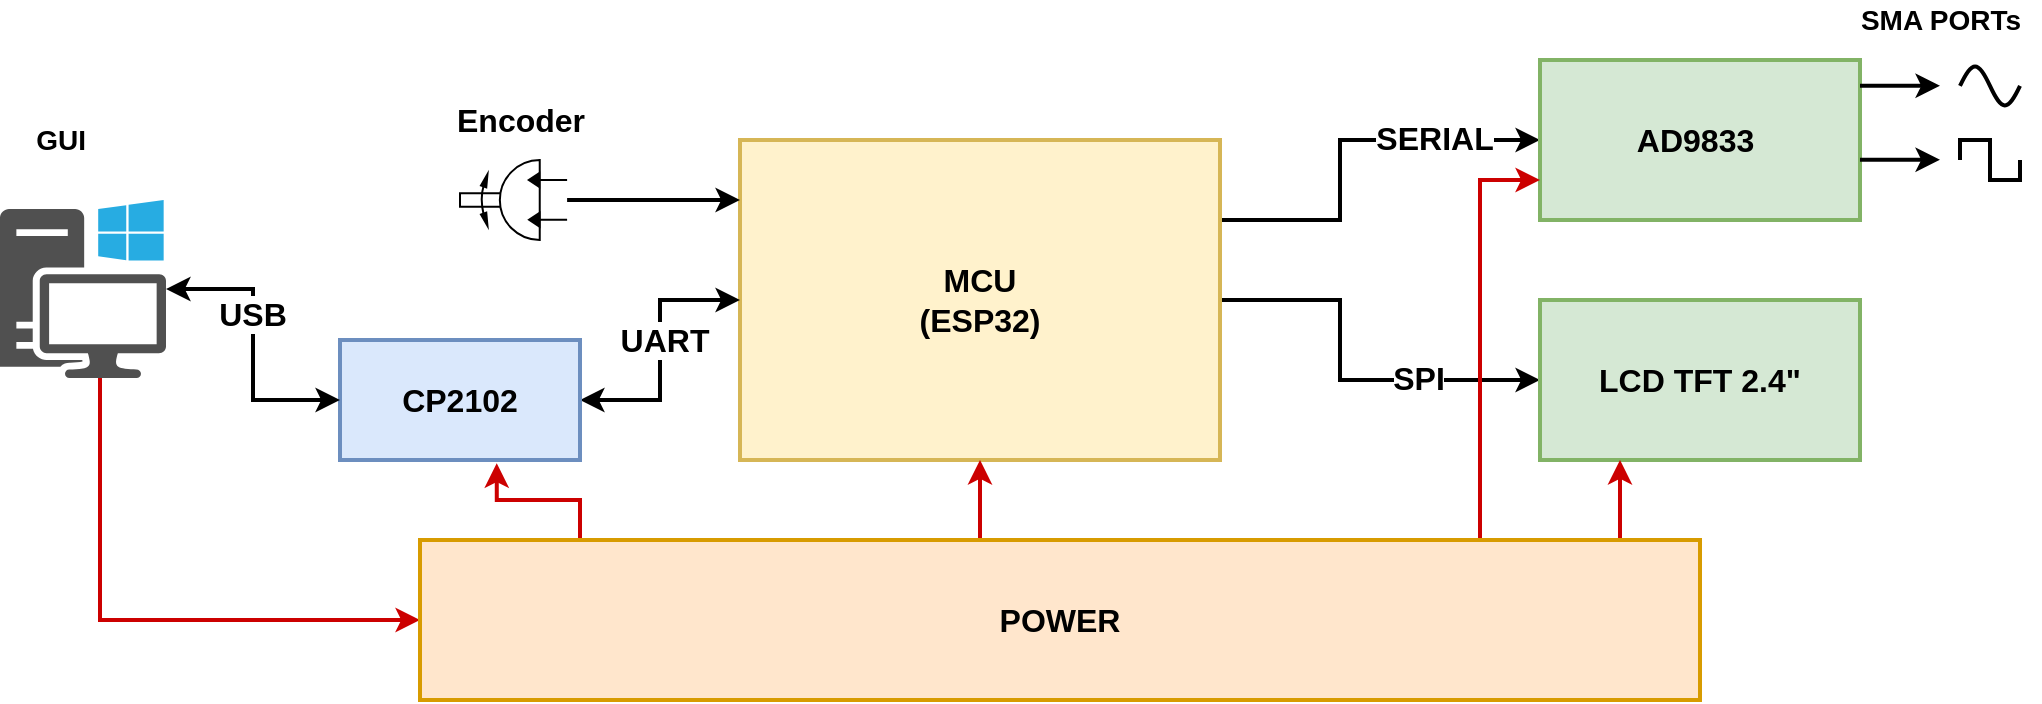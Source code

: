 <mxfile version="14.6.13" type="github">
  <diagram id="vwiSF-zn9kQKWqo2ZEEf" name="Page-1">
    <mxGraphModel dx="1358" dy="802" grid="1" gridSize="10" guides="1" tooltips="1" connect="1" arrows="1" fold="1" page="1" pageScale="1" pageWidth="1100" pageHeight="850" math="0" shadow="0">
      <root>
        <mxCell id="0" />
        <mxCell id="1" parent="0" />
        <mxCell id="3T95qEmG11ZetjVg0ZSN-2" style="edgeStyle=orthogonalEdgeStyle;rounded=0;orthogonalLoop=1;jettySize=auto;html=1;entryX=0;entryY=0.5;entryDx=0;entryDy=0;strokeWidth=2;fontSize=16;fontStyle=1" parent="1" source="Q4pjf6EbL_Bs23Dzhtcv-1" target="3T95qEmG11ZetjVg0ZSN-1" edge="1">
          <mxGeometry relative="1" as="geometry">
            <Array as="points">
              <mxPoint x="700" y="280" />
              <mxPoint x="700" y="240" />
            </Array>
          </mxGeometry>
        </mxCell>
        <mxCell id="3T95qEmG11ZetjVg0ZSN-3" value="SERIAL" style="edgeLabel;html=1;align=center;verticalAlign=middle;resizable=0;points=[];fontSize=16;fontStyle=1" parent="3T95qEmG11ZetjVg0ZSN-2" vertex="1" connectable="0">
          <mxGeometry x="0.469" y="1" relative="1" as="geometry">
            <mxPoint as="offset" />
          </mxGeometry>
        </mxCell>
        <mxCell id="3T95qEmG11ZetjVg0ZSN-6" style="edgeStyle=orthogonalEdgeStyle;rounded=0;orthogonalLoop=1;jettySize=auto;html=1;strokeWidth=2;fontSize=16;fontStyle=1" parent="1" source="Q4pjf6EbL_Bs23Dzhtcv-1" target="3T95qEmG11ZetjVg0ZSN-5" edge="1">
          <mxGeometry relative="1" as="geometry">
            <Array as="points">
              <mxPoint x="700" y="320" />
              <mxPoint x="700" y="360" />
            </Array>
          </mxGeometry>
        </mxCell>
        <mxCell id="3T95qEmG11ZetjVg0ZSN-7" value="SPI" style="edgeLabel;html=1;align=center;verticalAlign=middle;resizable=0;points=[];fontSize=16;fontStyle=1" parent="3T95qEmG11ZetjVg0ZSN-6" vertex="1" connectable="0">
          <mxGeometry x="0.392" y="1" relative="1" as="geometry">
            <mxPoint as="offset" />
          </mxGeometry>
        </mxCell>
        <mxCell id="Q4pjf6EbL_Bs23Dzhtcv-1" value="MCU&lt;br style=&quot;font-size: 16px;&quot;&gt;(ESP32)" style="rounded=0;whiteSpace=wrap;html=1;strokeWidth=2;fillColor=#fff2cc;strokeColor=#d6b656;fontSize=16;fontStyle=1" parent="1" vertex="1">
          <mxGeometry x="400" y="240" width="240" height="160" as="geometry" />
        </mxCell>
        <mxCell id="3T95qEmG11ZetjVg0ZSN-1" value="AD9833&amp;nbsp;" style="rounded=0;whiteSpace=wrap;html=1;strokeWidth=2;fillColor=#d5e8d4;strokeColor=#82b366;fontSize=16;fontStyle=1" parent="1" vertex="1">
          <mxGeometry x="800" y="200" width="160" height="80" as="geometry" />
        </mxCell>
        <mxCell id="3T95qEmG11ZetjVg0ZSN-5" value="LCD TFT 2.4&quot;" style="rounded=0;whiteSpace=wrap;html=1;strokeWidth=2;fillColor=#d5e8d4;strokeColor=#82b366;fontSize=16;fontStyle=1" parent="1" vertex="1">
          <mxGeometry x="800" y="320" width="160" height="80" as="geometry" />
        </mxCell>
        <mxCell id="3T95qEmG11ZetjVg0ZSN-10" value="" style="edgeStyle=orthogonalEdgeStyle;rounded=0;orthogonalLoop=1;jettySize=auto;html=1;strokeWidth=2;fontSize=16;fontStyle=1" parent="1" source="3T95qEmG11ZetjVg0ZSN-8" target="Q4pjf6EbL_Bs23Dzhtcv-1" edge="1">
          <mxGeometry relative="1" as="geometry">
            <Array as="points">
              <mxPoint x="380" y="270" />
              <mxPoint x="380" y="270" />
            </Array>
          </mxGeometry>
        </mxCell>
        <mxCell id="3T95qEmG11ZetjVg0ZSN-8" value="" style="verticalLabelPosition=bottom;aspect=fixed;html=1;verticalAlign=top;strokeColor=#000000;fillColor=#000000;align=center;outlineConnect=0;shape=mxgraph.fluid_power.x11280;points=[[0,0.25,0],[0,0.75,0]];direction=west;fontSize=16;fontStyle=1" parent="1" vertex="1">
          <mxGeometry x="260" y="250" width="53.55" height="40" as="geometry" />
        </mxCell>
        <mxCell id="3T95qEmG11ZetjVg0ZSN-11" value="Encoder" style="text;html=1;align=center;verticalAlign=middle;resizable=0;points=[];autosize=1;strokeColor=none;fontSize=16;fontStyle=1" parent="1" vertex="1">
          <mxGeometry x="250" y="220" width="80" height="20" as="geometry" />
        </mxCell>
        <mxCell id="3T95qEmG11ZetjVg0ZSN-13" value="" style="edgeStyle=orthogonalEdgeStyle;rounded=0;orthogonalLoop=1;jettySize=auto;html=1;startArrow=classic;startFill=1;strokeWidth=2;fontSize=16;fontStyle=1" parent="1" source="3T95qEmG11ZetjVg0ZSN-12" target="Q4pjf6EbL_Bs23Dzhtcv-1" edge="1">
          <mxGeometry relative="1" as="geometry" />
        </mxCell>
        <mxCell id="3T95qEmG11ZetjVg0ZSN-19" value="UART" style="edgeLabel;html=1;align=center;verticalAlign=middle;resizable=0;points=[];fontSize=16;fontStyle=1" parent="3T95qEmG11ZetjVg0ZSN-13" vertex="1" connectable="0">
          <mxGeometry x="0.28" y="-2" relative="1" as="geometry">
            <mxPoint y="13" as="offset" />
          </mxGeometry>
        </mxCell>
        <mxCell id="3T95qEmG11ZetjVg0ZSN-12" value="CP2102" style="rounded=0;whiteSpace=wrap;html=1;strokeWidth=2;fillColor=#dae8fc;strokeColor=#6c8ebf;fontSize=16;fontStyle=1" parent="1" vertex="1">
          <mxGeometry x="200" y="340" width="120" height="60" as="geometry" />
        </mxCell>
        <mxCell id="3T95qEmG11ZetjVg0ZSN-16" value="" style="edgeStyle=orthogonalEdgeStyle;rounded=0;orthogonalLoop=1;jettySize=auto;html=1;startArrow=classic;startFill=1;strokeWidth=2;fontSize=16;fontStyle=1" parent="1" source="3T95qEmG11ZetjVg0ZSN-15" target="3T95qEmG11ZetjVg0ZSN-12" edge="1">
          <mxGeometry relative="1" as="geometry" />
        </mxCell>
        <mxCell id="3T95qEmG11ZetjVg0ZSN-20" value="USB" style="edgeLabel;html=1;align=center;verticalAlign=middle;resizable=0;points=[];fontSize=16;fontStyle=1" parent="3T95qEmG11ZetjVg0ZSN-16" vertex="1" connectable="0">
          <mxGeometry x="-0.216" y="-1" relative="1" as="geometry">
            <mxPoint as="offset" />
          </mxGeometry>
        </mxCell>
        <mxCell id="3T95qEmG11ZetjVg0ZSN-22" style="edgeStyle=orthogonalEdgeStyle;rounded=0;orthogonalLoop=1;jettySize=auto;html=1;entryX=0;entryY=0.5;entryDx=0;entryDy=0;startArrow=none;startFill=0;strokeColor=#CC0000;strokeWidth=2;fontSize=16;fontStyle=1" parent="1" source="3T95qEmG11ZetjVg0ZSN-15" target="3T95qEmG11ZetjVg0ZSN-21" edge="1">
          <mxGeometry relative="1" as="geometry">
            <Array as="points">
              <mxPoint x="80" y="480" />
            </Array>
          </mxGeometry>
        </mxCell>
        <mxCell id="3T95qEmG11ZetjVg0ZSN-15" value="" style="pointerEvents=1;shadow=0;dashed=0;html=1;strokeColor=none;fillColor=#505050;labelPosition=center;verticalLabelPosition=bottom;verticalAlign=top;outlineConnect=0;align=center;shape=mxgraph.office.devices.workstation_pc;fontSize=16;fontStyle=1" parent="1" vertex="1">
          <mxGeometry x="30" y="270" width="83" height="89" as="geometry" />
        </mxCell>
        <mxCell id="3T95qEmG11ZetjVg0ZSN-17" value="" style="pointerEvents=1;verticalLabelPosition=bottom;shadow=0;dashed=0;align=center;html=1;verticalAlign=top;shape=mxgraph.electrical.waveforms.sine_wave;fontSize=16;fontStyle=1;strokeWidth=2;" parent="1" vertex="1">
          <mxGeometry x="1010" y="200" width="30" height="26" as="geometry" />
        </mxCell>
        <mxCell id="3T95qEmG11ZetjVg0ZSN-18" value="" style="pointerEvents=1;verticalLabelPosition=bottom;shadow=0;dashed=0;align=center;html=1;verticalAlign=top;shape=mxgraph.electrical.waveforms.square_wave;fontSize=16;fontStyle=1;strokeWidth=2;" parent="1" vertex="1">
          <mxGeometry x="1010" y="240" width="30" height="20" as="geometry" />
        </mxCell>
        <mxCell id="3T95qEmG11ZetjVg0ZSN-23" style="edgeStyle=orthogonalEdgeStyle;rounded=0;orthogonalLoop=1;jettySize=auto;html=1;entryX=0.653;entryY=1.027;entryDx=0;entryDy=0;entryPerimeter=0;startArrow=none;startFill=0;strokeColor=#CC0000;strokeWidth=2;fontSize=16;fontStyle=1" parent="1" source="3T95qEmG11ZetjVg0ZSN-21" target="3T95qEmG11ZetjVg0ZSN-12" edge="1">
          <mxGeometry relative="1" as="geometry">
            <Array as="points">
              <mxPoint x="320" y="420" />
              <mxPoint x="278" y="420" />
            </Array>
          </mxGeometry>
        </mxCell>
        <mxCell id="3T95qEmG11ZetjVg0ZSN-24" value="" style="edgeStyle=orthogonalEdgeStyle;rounded=0;orthogonalLoop=1;jettySize=auto;html=1;startArrow=none;startFill=0;strokeColor=#CC0000;strokeWidth=2;fontSize=16;fontStyle=1" parent="1" source="3T95qEmG11ZetjVg0ZSN-21" target="Q4pjf6EbL_Bs23Dzhtcv-1" edge="1">
          <mxGeometry relative="1" as="geometry">
            <Array as="points">
              <mxPoint x="520" y="430" />
              <mxPoint x="520" y="430" />
            </Array>
          </mxGeometry>
        </mxCell>
        <mxCell id="3T95qEmG11ZetjVg0ZSN-25" style="edgeStyle=orthogonalEdgeStyle;rounded=0;orthogonalLoop=1;jettySize=auto;html=1;entryX=0.25;entryY=1;entryDx=0;entryDy=0;startArrow=none;startFill=0;strokeColor=#CC0000;strokeWidth=2;fontSize=16;fontStyle=1" parent="1" source="3T95qEmG11ZetjVg0ZSN-21" target="3T95qEmG11ZetjVg0ZSN-5" edge="1">
          <mxGeometry relative="1" as="geometry">
            <Array as="points">
              <mxPoint x="840" y="440" />
              <mxPoint x="840" y="440" />
            </Array>
          </mxGeometry>
        </mxCell>
        <mxCell id="3T95qEmG11ZetjVg0ZSN-26" style="edgeStyle=orthogonalEdgeStyle;rounded=0;orthogonalLoop=1;jettySize=auto;html=1;entryX=0;entryY=0.75;entryDx=0;entryDy=0;startArrow=none;startFill=0;strokeColor=#CC0000;strokeWidth=2;fontSize=16;fontStyle=1" parent="1" source="3T95qEmG11ZetjVg0ZSN-21" target="3T95qEmG11ZetjVg0ZSN-1" edge="1">
          <mxGeometry relative="1" as="geometry">
            <Array as="points">
              <mxPoint x="770" y="260" />
            </Array>
          </mxGeometry>
        </mxCell>
        <mxCell id="3T95qEmG11ZetjVg0ZSN-21" value="POWER" style="rounded=0;whiteSpace=wrap;html=1;strokeWidth=2;fillColor=#ffe6cc;strokeColor=#d79b00;fontSize=16;fontStyle=1" parent="1" vertex="1">
          <mxGeometry x="240" y="440" width="640" height="80" as="geometry" />
        </mxCell>
        <mxCell id="zV9tDAFz7z6AoDI57clO-1" value="" style="endArrow=classic;html=1;strokeWidth=2;" edge="1" parent="1">
          <mxGeometry width="50" height="50" relative="1" as="geometry">
            <mxPoint x="960" y="212.9" as="sourcePoint" />
            <mxPoint x="1000" y="212.9" as="targetPoint" />
          </mxGeometry>
        </mxCell>
        <mxCell id="zV9tDAFz7z6AoDI57clO-2" value="" style="endArrow=classic;html=1;strokeWidth=2;" edge="1" parent="1">
          <mxGeometry width="50" height="50" relative="1" as="geometry">
            <mxPoint x="960" y="249.9" as="sourcePoint" />
            <mxPoint x="1000" y="249.9" as="targetPoint" />
          </mxGeometry>
        </mxCell>
        <mxCell id="zV9tDAFz7z6AoDI57clO-3" value="&lt;font style=&quot;font-size: 14px&quot;&gt;&lt;b&gt;SMA PORTs&lt;/b&gt;&lt;/font&gt;" style="text;html=1;align=center;verticalAlign=middle;resizable=0;points=[];autosize=1;strokeColor=none;" vertex="1" parent="1">
          <mxGeometry x="950" y="170" width="100" height="20" as="geometry" />
        </mxCell>
        <mxCell id="zV9tDAFz7z6AoDI57clO-4" value="&lt;font style=&quot;font-size: 14px&quot;&gt;GUI&lt;/font&gt;" style="text;html=1;align=center;verticalAlign=middle;resizable=0;points=[];autosize=1;strokeColor=none;fontStyle=1" vertex="1" parent="1">
          <mxGeometry x="40" y="230" width="40" height="20" as="geometry" />
        </mxCell>
      </root>
    </mxGraphModel>
  </diagram>
</mxfile>

